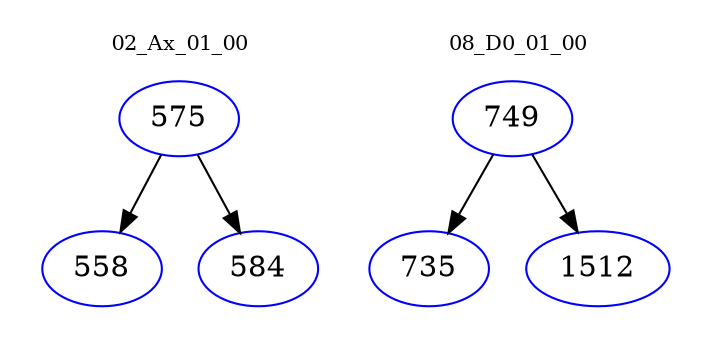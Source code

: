 digraph{
subgraph cluster_0 {
color = white
label = "02_Ax_01_00";
fontsize=10;
T0_575 [label="575", color="blue"]
T0_575 -> T0_558 [color="black"]
T0_558 [label="558", color="blue"]
T0_575 -> T0_584 [color="black"]
T0_584 [label="584", color="blue"]
}
subgraph cluster_1 {
color = white
label = "08_D0_01_00";
fontsize=10;
T1_749 [label="749", color="blue"]
T1_749 -> T1_735 [color="black"]
T1_735 [label="735", color="blue"]
T1_749 -> T1_1512 [color="black"]
T1_1512 [label="1512", color="blue"]
}
}
